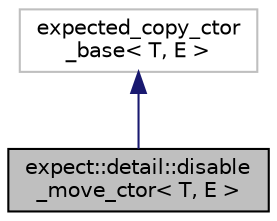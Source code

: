 digraph "expect::detail::disable_move_ctor&lt; T, E &gt;"
{
  edge [fontname="Helvetica",fontsize="10",labelfontname="Helvetica",labelfontsize="10"];
  node [fontname="Helvetica",fontsize="10",shape=record];
  Node0 [label="expect::detail::disable\l_move_ctor\< T, E \>",height=0.2,width=0.4,color="black", fillcolor="grey75", style="filled", fontcolor="black"];
  Node1 -> Node0 [dir="back",color="midnightblue",fontsize="10",style="solid",fontname="Helvetica"];
  Node1 [label="expected_copy_ctor\l_base\< T, E \>",height=0.2,width=0.4,color="grey75", fillcolor="white", style="filled"];
}
